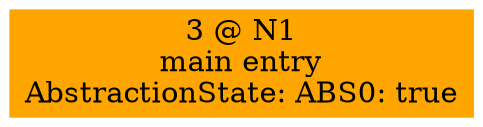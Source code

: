 digraph ARG {
node [style="filled" shape="box" color="white"]
3 [fillcolor="orange" label="3 @ N1\nmain entry\nAbstractionState: ABS0: true\n" id="3"]
}
